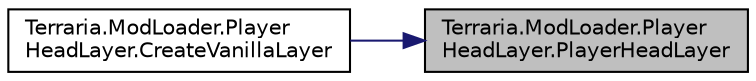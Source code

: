 digraph "Terraria.ModLoader.PlayerHeadLayer.PlayerHeadLayer"
{
 // LATEX_PDF_SIZE
  edge [fontname="Helvetica",fontsize="10",labelfontname="Helvetica",labelfontsize="10"];
  node [fontname="Helvetica",fontsize="10",shape=record];
  rankdir="RL";
  Node1 [label="Terraria.ModLoader.Player\lHeadLayer.PlayerHeadLayer",height=0.2,width=0.4,color="black", fillcolor="grey75", style="filled", fontcolor="black",tooltip="Creates a PlayerHeadLayer with the given mod name, identifier name, and drawing action."];
  Node1 -> Node2 [dir="back",color="midnightblue",fontsize="10",style="solid",fontname="Helvetica"];
  Node2 [label="Terraria.ModLoader.Player\lHeadLayer.CreateVanillaLayer",height=0.2,width=0.4,color="black", fillcolor="white", style="filled",URL="$class_terraria_1_1_mod_loader_1_1_player_head_layer.html#ad8a2fd15e4ce29ad252571c394b68fa4",tooltip=" "];
}
